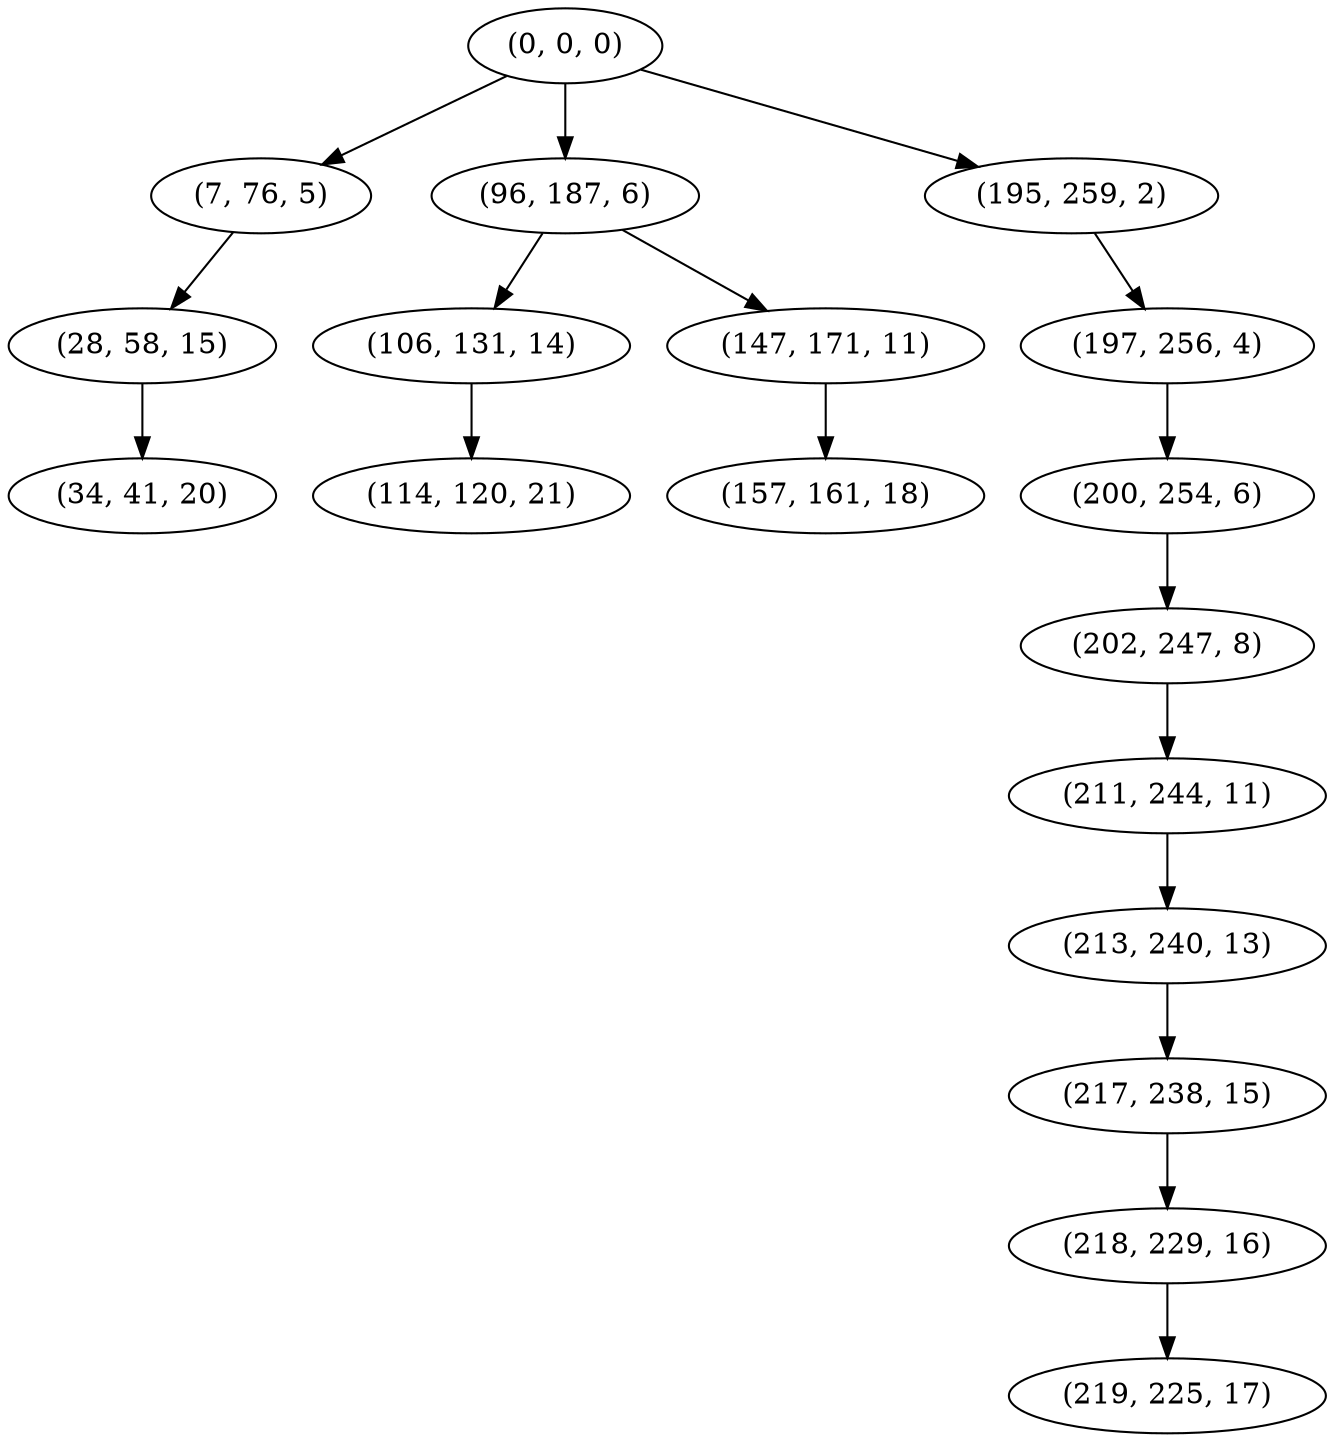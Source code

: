 digraph tree {
    "(0, 0, 0)";
    "(7, 76, 5)";
    "(28, 58, 15)";
    "(34, 41, 20)";
    "(96, 187, 6)";
    "(106, 131, 14)";
    "(114, 120, 21)";
    "(147, 171, 11)";
    "(157, 161, 18)";
    "(195, 259, 2)";
    "(197, 256, 4)";
    "(200, 254, 6)";
    "(202, 247, 8)";
    "(211, 244, 11)";
    "(213, 240, 13)";
    "(217, 238, 15)";
    "(218, 229, 16)";
    "(219, 225, 17)";
    "(0, 0, 0)" -> "(7, 76, 5)";
    "(0, 0, 0)" -> "(96, 187, 6)";
    "(0, 0, 0)" -> "(195, 259, 2)";
    "(7, 76, 5)" -> "(28, 58, 15)";
    "(28, 58, 15)" -> "(34, 41, 20)";
    "(96, 187, 6)" -> "(106, 131, 14)";
    "(96, 187, 6)" -> "(147, 171, 11)";
    "(106, 131, 14)" -> "(114, 120, 21)";
    "(147, 171, 11)" -> "(157, 161, 18)";
    "(195, 259, 2)" -> "(197, 256, 4)";
    "(197, 256, 4)" -> "(200, 254, 6)";
    "(200, 254, 6)" -> "(202, 247, 8)";
    "(202, 247, 8)" -> "(211, 244, 11)";
    "(211, 244, 11)" -> "(213, 240, 13)";
    "(213, 240, 13)" -> "(217, 238, 15)";
    "(217, 238, 15)" -> "(218, 229, 16)";
    "(218, 229, 16)" -> "(219, 225, 17)";
}

